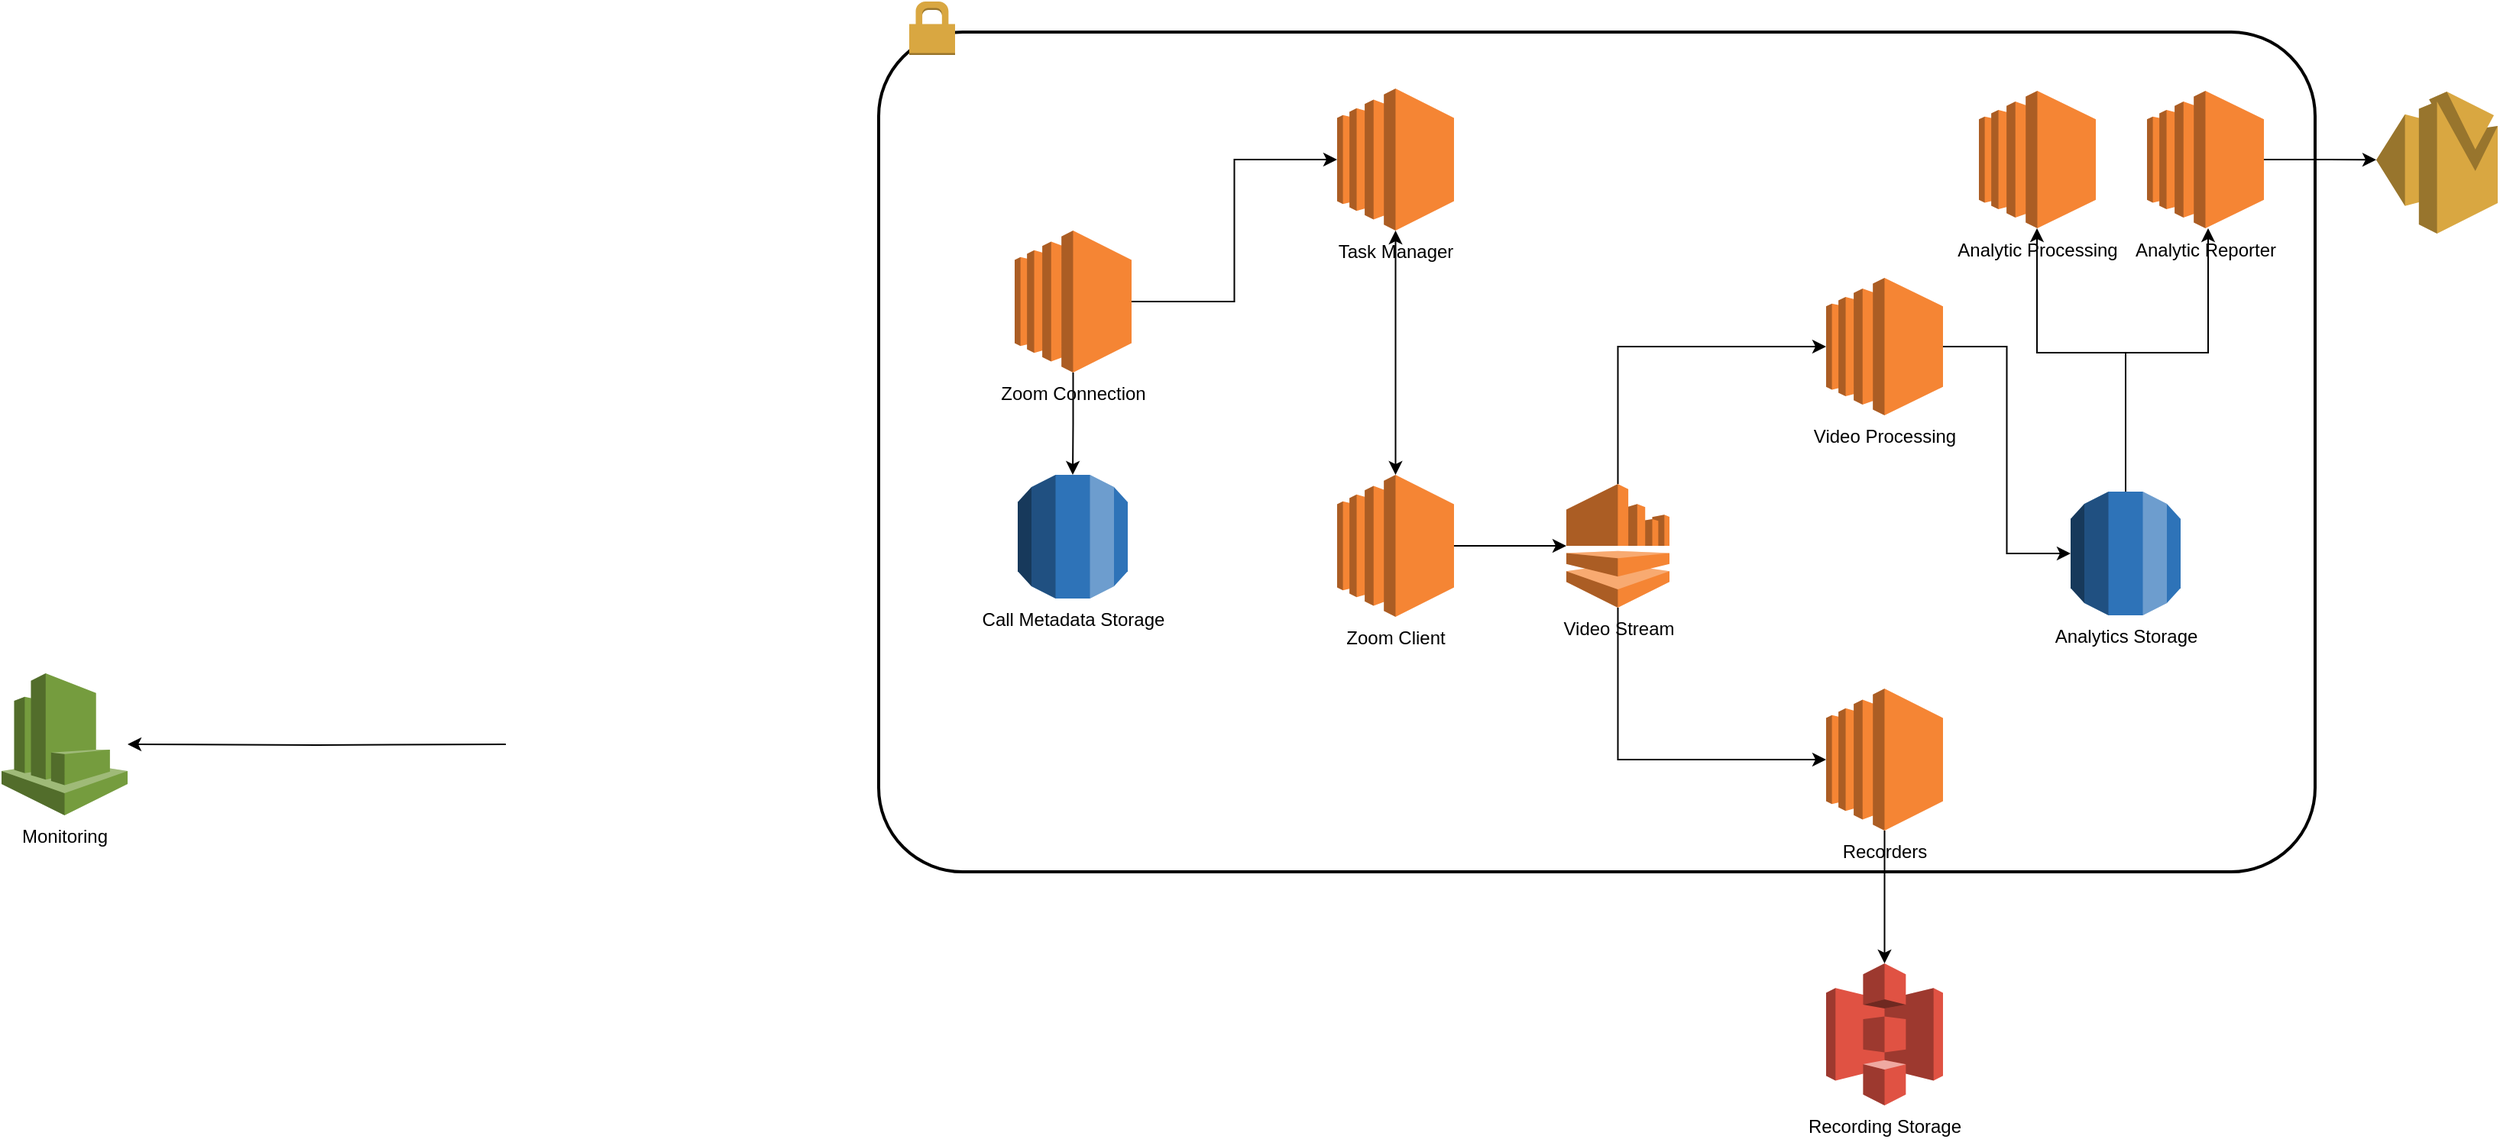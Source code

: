 <mxfile version="13.6.9" type="github">
  <diagram id="Ht1M8jgEwFfnCIfOTk4-" name="Page-1">
    <mxGraphModel dx="2852" dy="1718" grid="1" gridSize="10" guides="1" tooltips="1" connect="1" arrows="1" fold="1" page="1" pageScale="1" pageWidth="4681" pageHeight="3300" math="0" shadow="0">
      <root>
        <mxCell id="0" />
        <mxCell id="1" parent="0" />
        <mxCell id="w7bz_MY8-zX8v5eaynu9-68" value="" style="rounded=1;arcSize=10;dashed=0;fillColor=none;gradientColor=none;strokeWidth=2;" vertex="1" parent="1">
          <mxGeometry x="614" y="390" width="940" height="550" as="geometry" />
        </mxCell>
        <mxCell id="w7bz_MY8-zX8v5eaynu9-38" style="edgeStyle=orthogonalEdgeStyle;rounded=0;orthogonalLoop=1;jettySize=auto;html=1;exitX=1;exitY=0.5;exitDx=0;exitDy=0;exitPerimeter=0;entryX=0;entryY=0.5;entryDx=0;entryDy=0;entryPerimeter=0;" edge="1" parent="1" source="w7bz_MY8-zX8v5eaynu9-34" target="w7bz_MY8-zX8v5eaynu9-37">
          <mxGeometry relative="1" as="geometry" />
        </mxCell>
        <mxCell id="w7bz_MY8-zX8v5eaynu9-52" style="edgeStyle=orthogonalEdgeStyle;rounded=0;orthogonalLoop=1;jettySize=auto;html=1;entryX=0.5;entryY=0;entryDx=0;entryDy=0;entryPerimeter=0;" edge="1" parent="1" source="w7bz_MY8-zX8v5eaynu9-34" target="w7bz_MY8-zX8v5eaynu9-36">
          <mxGeometry relative="1" as="geometry" />
        </mxCell>
        <mxCell id="w7bz_MY8-zX8v5eaynu9-34" value="Zoom Connection" style="outlineConnect=0;dashed=0;verticalLabelPosition=bottom;verticalAlign=top;align=center;html=1;shape=mxgraph.aws3.ec2;fillColor=#F58534;gradientColor=none;" vertex="1" parent="1">
          <mxGeometry x="703" y="520" width="76.5" height="93" as="geometry" />
        </mxCell>
        <mxCell id="w7bz_MY8-zX8v5eaynu9-36" value="Call Metadata Storage" style="outlineConnect=0;dashed=0;verticalLabelPosition=bottom;verticalAlign=top;align=center;html=1;shape=mxgraph.aws3.rds;fillColor=#2E73B8;gradientColor=none;" vertex="1" parent="1">
          <mxGeometry x="705" y="680" width="72" height="81" as="geometry" />
        </mxCell>
        <mxCell id="w7bz_MY8-zX8v5eaynu9-37" value="Task Manager" style="outlineConnect=0;dashed=0;verticalLabelPosition=bottom;verticalAlign=top;align=center;html=1;shape=mxgraph.aws3.ec2;fillColor=#F58534;gradientColor=none;" vertex="1" parent="1">
          <mxGeometry x="914" y="427" width="76.5" height="93" as="geometry" />
        </mxCell>
        <mxCell id="w7bz_MY8-zX8v5eaynu9-48" style="edgeStyle=orthogonalEdgeStyle;rounded=0;orthogonalLoop=1;jettySize=auto;html=1;exitX=1;exitY=0.5;exitDx=0;exitDy=0;exitPerimeter=0;entryX=0;entryY=0.5;entryDx=0;entryDy=0;entryPerimeter=0;" edge="1" parent="1" source="w7bz_MY8-zX8v5eaynu9-39" target="w7bz_MY8-zX8v5eaynu9-47">
          <mxGeometry relative="1" as="geometry" />
        </mxCell>
        <mxCell id="w7bz_MY8-zX8v5eaynu9-39" value="Zoom Client" style="outlineConnect=0;dashed=0;verticalLabelPosition=bottom;verticalAlign=top;align=center;html=1;shape=mxgraph.aws3.ec2;fillColor=#F58534;gradientColor=none;" vertex="1" parent="1">
          <mxGeometry x="914" y="680" width="76.5" height="93" as="geometry" />
        </mxCell>
        <mxCell id="w7bz_MY8-zX8v5eaynu9-40" value="" style="endArrow=classic;startArrow=classic;html=1;exitX=0.5;exitY=0;exitDx=0;exitDy=0;exitPerimeter=0;" edge="1" parent="1" source="w7bz_MY8-zX8v5eaynu9-39" target="w7bz_MY8-zX8v5eaynu9-37">
          <mxGeometry width="50" height="50" relative="1" as="geometry">
            <mxPoint x="934" y="670" as="sourcePoint" />
            <mxPoint x="984" y="620" as="targetPoint" />
          </mxGeometry>
        </mxCell>
        <mxCell id="w7bz_MY8-zX8v5eaynu9-65" style="edgeStyle=orthogonalEdgeStyle;rounded=0;orthogonalLoop=1;jettySize=auto;html=1;entryX=0;entryY=0.5;entryDx=0;entryDy=0;entryPerimeter=0;" edge="1" parent="1" source="w7bz_MY8-zX8v5eaynu9-41" target="w7bz_MY8-zX8v5eaynu9-59">
          <mxGeometry relative="1" as="geometry" />
        </mxCell>
        <mxCell id="w7bz_MY8-zX8v5eaynu9-41" value="Video Processing" style="outlineConnect=0;dashed=0;verticalLabelPosition=bottom;verticalAlign=top;align=center;html=1;shape=mxgraph.aws3.ec2;fillColor=#F58534;gradientColor=none;" vertex="1" parent="1">
          <mxGeometry x="1234" y="551" width="76.5" height="90" as="geometry" />
        </mxCell>
        <mxCell id="w7bz_MY8-zX8v5eaynu9-55" style="edgeStyle=orthogonalEdgeStyle;rounded=0;orthogonalLoop=1;jettySize=auto;html=1;" edge="1" parent="1" source="w7bz_MY8-zX8v5eaynu9-42" target="w7bz_MY8-zX8v5eaynu9-54">
          <mxGeometry relative="1" as="geometry" />
        </mxCell>
        <mxCell id="w7bz_MY8-zX8v5eaynu9-42" value="Recorders" style="outlineConnect=0;dashed=0;verticalLabelPosition=bottom;verticalAlign=top;align=center;html=1;shape=mxgraph.aws3.ec2;fillColor=#F58534;gradientColor=none;" vertex="1" parent="1">
          <mxGeometry x="1234" y="820" width="76.5" height="93" as="geometry" />
        </mxCell>
        <mxCell id="w7bz_MY8-zX8v5eaynu9-50" style="edgeStyle=orthogonalEdgeStyle;rounded=0;orthogonalLoop=1;jettySize=auto;html=1;entryX=0;entryY=0.5;entryDx=0;entryDy=0;entryPerimeter=0;" edge="1" parent="1" source="w7bz_MY8-zX8v5eaynu9-47" target="w7bz_MY8-zX8v5eaynu9-41">
          <mxGeometry relative="1" as="geometry">
            <Array as="points">
              <mxPoint x="1098" y="596" />
            </Array>
          </mxGeometry>
        </mxCell>
        <mxCell id="w7bz_MY8-zX8v5eaynu9-51" style="edgeStyle=orthogonalEdgeStyle;rounded=0;orthogonalLoop=1;jettySize=auto;html=1;entryX=0;entryY=0.5;entryDx=0;entryDy=0;entryPerimeter=0;" edge="1" parent="1" source="w7bz_MY8-zX8v5eaynu9-47" target="w7bz_MY8-zX8v5eaynu9-42">
          <mxGeometry relative="1" as="geometry">
            <Array as="points">
              <mxPoint x="1098" y="867" />
            </Array>
          </mxGeometry>
        </mxCell>
        <mxCell id="w7bz_MY8-zX8v5eaynu9-47" value="Video Stream" style="outlineConnect=0;dashed=0;verticalLabelPosition=bottom;verticalAlign=top;align=center;html=1;shape=mxgraph.aws3.kinesis;fillColor=#F58534;gradientColor=none;" vertex="1" parent="1">
          <mxGeometry x="1064" y="686" width="67.5" height="81" as="geometry" />
        </mxCell>
        <mxCell id="w7bz_MY8-zX8v5eaynu9-54" value="Recording Storage" style="outlineConnect=0;dashed=0;verticalLabelPosition=bottom;verticalAlign=top;align=center;html=1;shape=mxgraph.aws3.s3;fillColor=#E05243;gradientColor=none;" vertex="1" parent="1">
          <mxGeometry x="1234" y="1000" width="76.5" height="93" as="geometry" />
        </mxCell>
        <mxCell id="w7bz_MY8-zX8v5eaynu9-58" style="edgeStyle=orthogonalEdgeStyle;rounded=0;orthogonalLoop=1;jettySize=auto;html=1;" edge="1" parent="1" target="w7bz_MY8-zX8v5eaynu9-57">
          <mxGeometry relative="1" as="geometry">
            <mxPoint x="370" y="856.5" as="sourcePoint" />
          </mxGeometry>
        </mxCell>
        <mxCell id="w7bz_MY8-zX8v5eaynu9-57" value="Monitoring" style="outlineConnect=0;dashed=0;verticalLabelPosition=bottom;verticalAlign=top;align=center;html=1;shape=mxgraph.aws3.cloudwatch;fillColor=#759C3E;gradientColor=none;" vertex="1" parent="1">
          <mxGeometry x="40" y="810" width="82.5" height="93" as="geometry" />
        </mxCell>
        <mxCell id="w7bz_MY8-zX8v5eaynu9-63" style="edgeStyle=orthogonalEdgeStyle;rounded=0;orthogonalLoop=1;jettySize=auto;html=1;" edge="1" parent="1" source="w7bz_MY8-zX8v5eaynu9-59" target="w7bz_MY8-zX8v5eaynu9-61">
          <mxGeometry relative="1" as="geometry">
            <Array as="points">
              <mxPoint x="1430" y="600" />
              <mxPoint x="1372" y="600" />
            </Array>
          </mxGeometry>
        </mxCell>
        <mxCell id="w7bz_MY8-zX8v5eaynu9-64" style="edgeStyle=orthogonalEdgeStyle;rounded=0;orthogonalLoop=1;jettySize=auto;html=1;" edge="1" parent="1" source="w7bz_MY8-zX8v5eaynu9-59" target="w7bz_MY8-zX8v5eaynu9-62">
          <mxGeometry relative="1" as="geometry">
            <Array as="points">
              <mxPoint x="1430" y="600" />
              <mxPoint x="1484" y="600" />
            </Array>
          </mxGeometry>
        </mxCell>
        <mxCell id="w7bz_MY8-zX8v5eaynu9-59" value="Analytics Storage" style="outlineConnect=0;dashed=0;verticalLabelPosition=bottom;verticalAlign=top;align=center;html=1;shape=mxgraph.aws3.rds;fillColor=#2E73B8;gradientColor=none;" vertex="1" parent="1">
          <mxGeometry x="1394" y="691" width="72" height="81" as="geometry" />
        </mxCell>
        <mxCell id="w7bz_MY8-zX8v5eaynu9-61" value="Analytic Processing" style="outlineConnect=0;dashed=0;verticalLabelPosition=bottom;verticalAlign=top;align=center;html=1;shape=mxgraph.aws3.ec2;fillColor=#F58534;gradientColor=none;" vertex="1" parent="1">
          <mxGeometry x="1334" y="428.5" width="76.5" height="90" as="geometry" />
        </mxCell>
        <mxCell id="w7bz_MY8-zX8v5eaynu9-67" style="edgeStyle=orthogonalEdgeStyle;rounded=0;orthogonalLoop=1;jettySize=auto;html=1;entryX=0;entryY=0.48;entryDx=0;entryDy=0;entryPerimeter=0;" edge="1" parent="1" source="w7bz_MY8-zX8v5eaynu9-62" target="w7bz_MY8-zX8v5eaynu9-66">
          <mxGeometry relative="1" as="geometry" />
        </mxCell>
        <mxCell id="w7bz_MY8-zX8v5eaynu9-62" value="Analytic Reporter" style="outlineConnect=0;dashed=0;verticalLabelPosition=bottom;verticalAlign=top;align=center;html=1;shape=mxgraph.aws3.ec2;fillColor=#F58534;gradientColor=none;" vertex="1" parent="1">
          <mxGeometry x="1444" y="428.5" width="76.5" height="90" as="geometry" />
        </mxCell>
        <mxCell id="w7bz_MY8-zX8v5eaynu9-66" value="" style="outlineConnect=0;dashed=0;verticalLabelPosition=bottom;verticalAlign=top;align=center;html=1;shape=mxgraph.aws3.ses;fillColor=#D9A741;gradientColor=none;" vertex="1" parent="1">
          <mxGeometry x="1594" y="429" width="79.5" height="93" as="geometry" />
        </mxCell>
        <mxCell id="w7bz_MY8-zX8v5eaynu9-69" value="" style="dashed=0;html=1;shape=mxgraph.aws3.permissions;fillColor=#D9A741;gradientColor=none;dashed=0;" vertex="1" parent="1">
          <mxGeometry x="634" y="370" width="30" height="35" as="geometry" />
        </mxCell>
      </root>
    </mxGraphModel>
  </diagram>
</mxfile>
